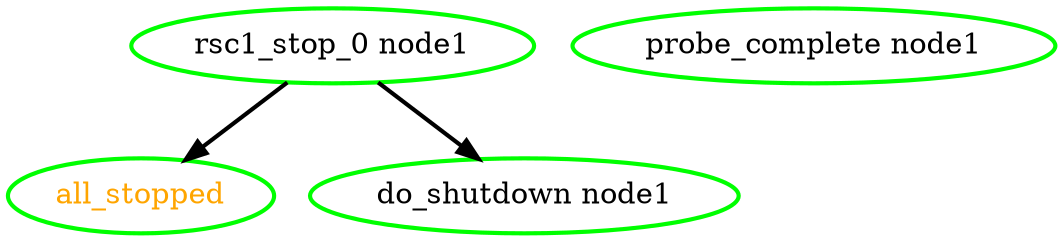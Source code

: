  digraph "g" {
"all_stopped" [ style=bold color="green" fontcolor="orange"  ]
"do_shutdown node1" [ style=bold color="green" fontcolor="black" ]
"probe_complete node1" [ style=bold color="green" fontcolor="black" ]
"rsc1_stop_0 node1" -> "all_stopped" [ style = bold]
"rsc1_stop_0 node1" -> "do_shutdown node1" [ style = bold]
"rsc1_stop_0 node1" [ style=bold color="green" fontcolor="black" ]
}
